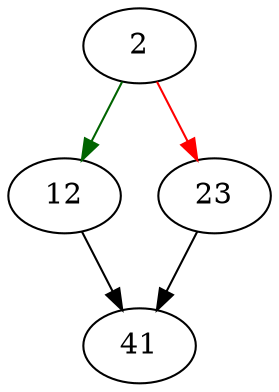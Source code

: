 strict digraph "sqlite3VtabArgExtend" {
	// Node definitions.
	2 [entry=true];
	12;
	23;
	41;

	// Edge definitions.
	2 -> 12 [
		color=darkgreen
		cond=true
	];
	2 -> 23 [
		color=red
		cond=false
	];
	12 -> 41;
	23 -> 41;
}